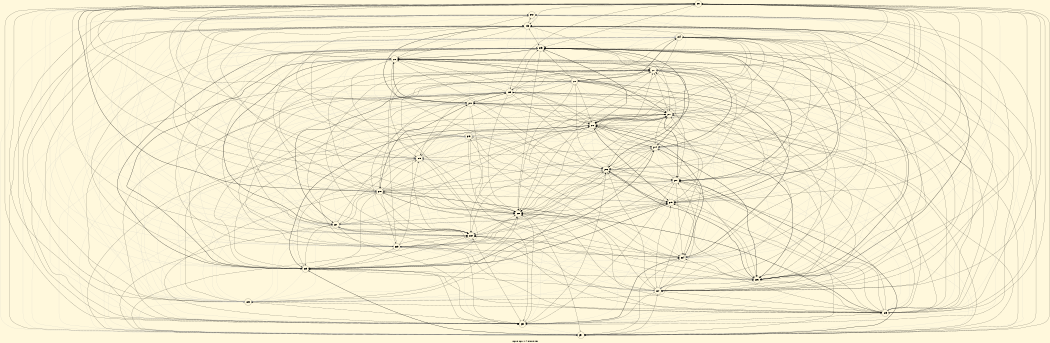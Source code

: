 digraph G {
graph [ bgcolor = cornsilk, fontname = "Helvetica-Oblique",
 fontsize = 12,
 label = "\nDigraph3 (graphviz), R. Bisdorff, 2020", size="7,7"];
n1 [shape = "circle", label = "p01"];
n2 [shape = "circle", label = "p02"];
n3 [shape = "circle", label = "p03"];
n4 [shape = "circle", label = "p04"];
n5 [shape = "circle", label = "p05"];
n6 [shape = "circle", label = "p06"];
n7 [shape = "circle", label = "p07"];
n8 [shape = "circle", label = "p08"];
n9 [shape = "circle", label = "p09"];
n10 [shape = "circle", label = "p10"];
n11 [shape = "circle", label = "p11"];
n12 [shape = "circle", label = "p12"];
n13 [shape = "circle", label = "p13"];
n14 [shape = "circle", label = "p14"];
n15 [shape = "circle", label = "p15"];
n16 [shape = "circle", label = "p16"];
n17 [shape = "circle", label = "p17"];
n18 [shape = "circle", label = "p18"];
n19 [shape = "circle", label = "p19"];
n20 [shape = "circle", label = "p20"];
n21 [shape = "circle", label = "p21"];
n22 [shape = "circle", label = "p22"];
n23 [shape = "circle", label = "p23"];
n24 [shape = "circle", label = "p24"];
n25 [shape = "circle", label = "p25"];
n26 [shape = "circle", label = "p26"];
n27 [shape = "circle", label = "p27"];
n28 [shape = "circle", label = "p28"];
n29 [shape = "circle", label = "p29"];
n30 [shape = "circle", label = "p30"];
n31 [shape = "circle", label = "p31"];
n1-> n2 [dir=both, color=grey, arrowhead=empty, arrowtail=empty] ;
n1-> n3 [dir=both, color=black, arrowhead=normal, arrowtail=empty] ;
n1-> n4 [dir=both, color=grey, arrowhead=empty, arrowtail=empty] ;
n1-> n5 [dir=both, color=black, arrowhead=normal, arrowtail=empty] ;
n1-> n6 [dir=forward, color=black] ;
n1-> n7 [dir=forward, color=black] ;
n1-> n8 [dir=both, color=grey, arrowhead=empty, arrowtail=empty] ;
n1-> n9 [dir=both, color=black, arrowhead=normal, arrowtail=empty] ;
n1-> n10 [dir=both, color=black, arrowhead=normal, arrowtail=empty] ;
n1-> n11 [dir=forward, color=black] ;
n1-> n12 [dir=forward, color=black] ;
n1-> n13 [dir=both, color=black, arrowtail=normal, arrowhead=empty] ;
n1-> n14 [dir=forward, color=black] ;
n1-> n15 [dir=forward, color=black] ;
n1-> n16 [dir=forward, color=black] ;
n1-> n17 [dir=both, color=black, arrowhead=normal, arrowtail=empty] ;
n1-> n18 [dir=both,style="setlinewidth(2)",color=black, arrowhead=normal, arrowtail=normal] ;
n1-> n19 [dir=forward, color=black] ;
n1-> n20 [dir=forward, color=black] ;
n1-> n21 [dir=both, color=grey, arrowhead=empty, arrowtail=empty] ;
n1-> n22 [dir=both, color=black, arrowhead=normal, arrowtail=empty] ;
n1-> n23 [dir=both, color=grey, arrowhead=empty, arrowtail=empty] ;
n1-> n24 [dir=both, color=grey, arrowhead=empty, arrowtail=empty] ;
n1-> n25 [dir=both, color=grey, arrowhead=empty, arrowtail=empty] ;
n1-> n26 [dir=both, color=black, arrowhead=normal, arrowtail=empty] ;
n1-> n27 [dir=both, color=black, arrowtail=normal, arrowhead=empty] ;
n1-> n28 [dir=both, color=black, arrowtail=normal, arrowhead=empty] ;
n1-> n29 [dir=both, color=black, arrowtail=normal, arrowhead=empty] ;
n1-> n30 [dir=both, color=black, arrowhead=normal, arrowtail=empty] ;
n1-> n31 [dir=both, color=black, arrowhead=normal, arrowtail=empty] ;
n2-> n3 [dir=both, color=black, arrowtail=normal, arrowhead=empty] ;
n2-> n4 [dir=both, color=grey, arrowhead=empty, arrowtail=empty] ;
n2-> n5 [dir=both, color=grey, arrowhead=empty, arrowtail=empty] ;
n2-> n6 [dir=both, color=black, arrowtail=normal, arrowhead=empty] ;
n2-> n7 [dir=both, color=grey, arrowhead=empty, arrowtail=empty] ;
n2-> n8 [dir=both, color=grey, arrowhead=empty, arrowtail=empty] ;
n2-> n9 [dir=both, color=grey, arrowhead=empty, arrowtail=empty] ;
n2-> n10 [dir=both, color=grey, arrowhead=empty, arrowtail=empty] ;
n2-> n11 [dir=both, color=grey, arrowhead=empty, arrowtail=empty] ;
n2-> n12 [dir=both, color=grey, arrowhead=empty, arrowtail=empty] ;
n2-> n13 [dir=both, color=grey, arrowhead=empty, arrowtail=empty] ;
n2-> n14 [dir=both, color=grey, arrowhead=empty, arrowtail=empty] ;
n2-> n15 [dir=both, color=grey, arrowhead=empty, arrowtail=empty] ;
n2-> n16 [dir=both, color=grey, arrowhead=empty, arrowtail=empty] ;
n2-> n17 [dir=both, color=grey, arrowhead=empty, arrowtail=empty] ;
n2-> n18 [dir=both, color=grey, arrowhead=empty, arrowtail=empty] ;
n2-> n19 [dir=both, color=grey, arrowhead=empty, arrowtail=empty] ;
n2-> n20 [dir=both, color=black, arrowhead=normal, arrowtail=empty] ;
n2-> n21 [dir=both, color=grey, arrowhead=empty, arrowtail=empty] ;
n2-> n22 [dir=both, color=grey, arrowhead=empty, arrowtail=empty] ;
n2-> n23 [dir=both, color=grey, arrowhead=empty, arrowtail=empty] ;
n2-> n24 [dir=both, color=grey, arrowhead=empty, arrowtail=empty] ;
n2-> n25 [dir=both, color=grey, arrowhead=empty, arrowtail=empty] ;
n2-> n26 [dir=both, color=grey, arrowhead=empty, arrowtail=empty] ;
n2-> n27 [dir=both, color=black, arrowtail=normal, arrowhead=empty] ;
n2-> n28 [dir=both, color=black, arrowtail=normal, arrowhead=empty] ;
n2-> n29 [dir=both, color=black, arrowtail=normal, arrowhead=empty] ;
n2-> n30 [dir=both, color=black, arrowtail=normal, arrowhead=empty] ;
n2-> n31 [dir=both, color=grey, arrowhead=empty, arrowtail=empty] ;
n3-> n4 [dir=both, color=grey, arrowhead=empty, arrowtail=empty] ;
n3-> n5 [dir=both, color=black, arrowhead=normal, arrowtail=empty] ;
n3-> n6 [dir=both, color=black, arrowhead=normal, arrowtail=empty] ;
n3-> n7 [dir=forward, color=black] ;
n3-> n8 [dir=both, color=grey, arrowhead=empty, arrowtail=empty] ;
n3-> n9 [dir=both, color=grey, arrowhead=empty, arrowtail=empty] ;
n3-> n10 [dir=both,style="setlinewidth(2)",color=black, arrowhead=normal, arrowtail=normal] ;
n3-> n11 [dir=both, color=grey, arrowhead=empty, arrowtail=empty] ;
n3-> n12 [dir=both, color=black, arrowhead=normal, arrowtail=empty] ;
n3-> n13 [dir=both, color=black, arrowtail=normal, arrowhead=empty] ;
n3-> n14 [dir=both, color=grey, arrowhead=empty, arrowtail=empty] ;
n3-> n15 [dir=both, color=black, arrowhead=normal, arrowtail=empty] ;
n3-> n16 [dir=both, color=black, arrowhead=normal, arrowtail=empty] ;
n3-> n17 [dir=both, color=black, arrowtail=normal, arrowhead=empty] ;
n3-> n18 [dir=both, color=black, arrowtail=normal, arrowhead=empty] ;
n3-> n19 [dir=both, color=grey, arrowhead=empty, arrowtail=empty] ;
n3-> n20 [dir=forward, color=black] ;
n3-> n21 [dir=both, color=grey, arrowhead=empty, arrowtail=empty] ;
n3-> n22 [dir=both, color=grey, arrowhead=empty, arrowtail=empty] ;
n3-> n23 [dir=both, color=grey, arrowhead=empty, arrowtail=empty] ;
n3-> n24 [dir=both, color=grey, arrowhead=empty, arrowtail=empty] ;
n3-> n25 [dir=both, color=grey, arrowhead=empty, arrowtail=empty] ;
n3-> n26 [dir=both,style="setlinewidth(2)",color=black, arrowhead=normal, arrowtail=normal] ;
n3-> n27 [dir=both, color=black, arrowtail=normal, arrowhead=empty] ;
n3-> n28 [dir=both, color=black, arrowtail=normal, arrowhead=empty] ;
n3-> n29 [dir=back, color=black] ;
n3-> n30 [dir=both, color=black, arrowhead=normal, arrowtail=empty] ;
n3-> n31 [dir=both, color=black, arrowhead=normal, arrowtail=empty] ;
n4-> n5 [dir=both, color=grey, arrowhead=empty, arrowtail=empty] ;
n4-> n6 [dir=both, color=grey, arrowhead=empty, arrowtail=empty] ;
n4-> n7 [dir=both, color=grey, arrowhead=empty, arrowtail=empty] ;
n4-> n8 [dir=both,style="setlinewidth(2)",color=black, arrowhead=normal, arrowtail=normal] ;
n4-> n9 [dir=both, color=black, arrowtail=normal, arrowhead=empty] ;
n4-> n10 [dir=both, color=grey, arrowhead=empty, arrowtail=empty] ;
n4-> n11 [dir=forward, color=black] ;
n4-> n12 [dir=forward, color=black] ;
n4-> n13 [dir=both, color=grey, arrowhead=empty, arrowtail=empty] ;
n4-> n14 [dir=both, color=grey, arrowhead=empty, arrowtail=empty] ;
n4-> n15 [dir=both, color=grey, arrowhead=empty, arrowtail=empty] ;
n4-> n16 [dir=forward, color=black] ;
n4-> n17 [dir=both, color=black, arrowhead=normal, arrowtail=empty] ;
n4-> n18 [dir=both, color=grey, arrowhead=empty, arrowtail=empty] ;
n4-> n19 [dir=both, color=black, arrowhead=normal, arrowtail=empty] ;
n4-> n20 [dir=forward, color=black] ;
n4-> n21 [dir=both, color=grey, arrowhead=empty, arrowtail=empty] ;
n4-> n22 [dir=both, color=grey, arrowhead=empty, arrowtail=empty] ;
n4-> n23 [dir=both, color=grey, arrowhead=empty, arrowtail=empty] ;
n4-> n24 [dir=forward, color=black] ;
n4-> n25 [dir=forward, color=black] ;
n4-> n26 [dir=forward, color=black] ;
n4-> n27 [dir=both, color=black, arrowtail=normal, arrowhead=empty] ;
n4-> n28 [dir=both, color=grey, arrowhead=empty, arrowtail=empty] ;
n4-> n29 [dir=both, color=grey, arrowhead=empty, arrowtail=empty] ;
n4-> n30 [dir=forward, color=black] ;
n4-> n31 [dir=forward, color=black] ;
n5-> n6 [dir=both,style="setlinewidth(2)",color=black, arrowhead=normal, arrowtail=normal] ;
n5-> n7 [dir=both, color=black, arrowhead=normal, arrowtail=empty] ;
n5-> n8 [dir=back, color=black] ;
n5-> n9 [dir=both, color=black, arrowtail=normal, arrowhead=empty] ;
n5-> n10 [dir=both, color=grey, arrowhead=empty, arrowtail=empty] ;
n5-> n11 [dir=both, color=black, arrowhead=normal, arrowtail=empty] ;
n5-> n12 [dir=both,style="setlinewidth(2)",color=black, arrowhead=normal, arrowtail=normal] ;
n5-> n13 [dir=both, color=grey, arrowhead=empty, arrowtail=empty] ;
n5-> n14 [dir=both, color=black, arrowhead=normal, arrowtail=empty] ;
n5-> n15 [dir=both, color=black, arrowhead=normal, arrowtail=empty] ;
n5-> n16 [dir=both,style="setlinewidth(2)",color=black, arrowhead=normal, arrowtail=normal] ;
n5-> n17 [dir=both,style="setlinewidth(2)",color=black, arrowhead=normal, arrowtail=normal] ;
n5-> n18 [dir=both, color=black, arrowtail=normal, arrowhead=empty] ;
n5-> n19 [dir=both,style="setlinewidth(2)",color=black, arrowhead=normal, arrowtail=normal] ;
n5-> n20 [dir=forward, color=black] ;
n5-> n21 [dir=back, color=black] ;
n5-> n22 [dir=forward, color=black] ;
n5-> n23 [dir=both, color=black, arrowtail=normal, arrowhead=empty] ;
n5-> n24 [dir=both, color=grey, arrowhead=empty, arrowtail=empty] ;
n5-> n25 [dir=both,style="setlinewidth(2)",color=black, arrowhead=normal, arrowtail=normal] ;
n5-> n26 [dir=both,style="setlinewidth(2)",color=black, arrowhead=normal, arrowtail=normal] ;
n5-> n27 [dir=both, color=black, arrowtail=normal, arrowhead=empty] ;
n5-> n28 [dir=both, color=grey, arrowhead=empty, arrowtail=empty] ;
n5-> n29 [dir=both, color=black, arrowtail=normal, arrowhead=empty] ;
n5-> n30 [dir=both, color=grey, arrowhead=empty, arrowtail=empty] ;
n5-> n31 [dir=both, color=grey, arrowhead=empty, arrowtail=empty] ;
n6-> n7 [dir=forward, color=black] ;
n6-> n8 [dir=both, color=black, arrowtail=normal, arrowhead=empty] ;
n6-> n9 [dir=back, color=black] ;
n6-> n10 [dir=both,style="setlinewidth(2)",color=black, arrowhead=normal, arrowtail=normal] ;
n6-> n11 [dir=both,style="setlinewidth(2)",color=black, arrowhead=normal, arrowtail=normal] ;
n6-> n12 [dir=both, color=black, arrowhead=normal, arrowtail=empty] ;
n6-> n13 [dir=both, color=grey, arrowhead=empty, arrowtail=empty] ;
n6-> n14 [dir=both,style="setlinewidth(2)",color=black, arrowhead=normal, arrowtail=normal] ;
n6-> n15 [dir=both, color=grey, arrowhead=empty, arrowtail=empty] ;
n6-> n16 [dir=both, color=black, arrowhead=normal, arrowtail=empty] ;
n6-> n17 [dir=both, color=black, arrowhead=normal, arrowtail=empty] ;
n6-> n18 [dir=back, color=black] ;
n6-> n19 [dir=both, color=black, arrowhead=normal, arrowtail=empty] ;
n6-> n20 [dir=forward, color=black] ;
n6-> n21 [dir=both,style="setlinewidth(2)",color=black, arrowhead=normal, arrowtail=normal] ;
n6-> n22 [dir=forward, color=black] ;
n6-> n23 [dir=both, color=grey, arrowhead=empty, arrowtail=empty] ;
n6-> n24 [dir=both, color=grey, arrowhead=empty, arrowtail=empty] ;
n6-> n25 [dir=both,style="setlinewidth(2)",color=black, arrowhead=normal, arrowtail=normal] ;
n6-> n26 [dir=both, color=black, arrowhead=normal, arrowtail=empty] ;
n6-> n27 [dir=both, color=black, arrowtail=normal, arrowhead=empty] ;
n6-> n28 [dir=both, color=grey, arrowhead=empty, arrowtail=empty] ;
n6-> n29 [dir=both, color=black, arrowtail=normal, arrowhead=empty] ;
n6-> n30 [dir=both, color=grey, arrowhead=empty, arrowtail=empty] ;
n6-> n31 [dir=both, color=grey, arrowhead=empty, arrowtail=empty] ;
n7-> n8 [dir=back, color=black] ;
n7-> n9 [dir=both, color=black, arrowtail=normal, arrowhead=empty] ;
n7-> n10 [dir=both, color=black, arrowtail=normal, arrowhead=empty] ;
n7-> n11 [dir=both, color=black, arrowtail=normal, arrowhead=empty] ;
n7-> n12 [dir=back, color=black] ;
n7-> n13 [dir=both, color=grey, arrowhead=empty, arrowtail=empty] ;
n7-> n14 [dir=both,style="setlinewidth(2)",color=black, arrowhead=normal, arrowtail=normal] ;
n7-> n15 [dir=both, color=black, arrowhead=normal, arrowtail=empty] ;
n7-> n16 [dir=both, color=black, arrowtail=normal, arrowhead=empty] ;
n7-> n17 [dir=both, color=grey, arrowhead=empty, arrowtail=empty] ;
n7-> n18 [dir=back, color=black] ;
n7-> n19 [dir=both, color=black, arrowtail=normal, arrowhead=empty] ;
n7-> n20 [dir=both, color=black, arrowhead=normal, arrowtail=empty] ;
n7-> n21 [dir=both, color=black, arrowtail=normal, arrowhead=empty] ;
n7-> n22 [dir=both, color=black, arrowhead=normal, arrowtail=empty] ;
n7-> n23 [dir=back, color=black] ;
n7-> n24 [dir=both, color=black, arrowtail=normal, arrowhead=empty] ;
n7-> n25 [dir=both, color=black, arrowtail=normal, arrowhead=empty] ;
n7-> n26 [dir=both, color=black, arrowtail=normal, arrowhead=empty] ;
n7-> n27 [dir=back, color=black] ;
n7-> n28 [dir=both, color=grey, arrowhead=empty, arrowtail=empty] ;
n7-> n29 [dir=back, color=black] ;
n7-> n30 [dir=both, color=grey, arrowhead=empty, arrowtail=empty] ;
n7-> n31 [dir=both, color=grey, arrowhead=empty, arrowtail=empty] ;
n8-> n9 [dir=both, color=grey, arrowhead=empty, arrowtail=empty] ;
n8-> n10 [dir=both, color=grey, arrowhead=empty, arrowtail=empty] ;
n8-> n11 [dir=forward, color=black] ;
n8-> n12 [dir=forward, color=black] ;
n8-> n13 [dir=both, color=grey, arrowhead=empty, arrowtail=empty] ;
n8-> n14 [dir=both, color=grey, arrowhead=empty, arrowtail=empty] ;
n8-> n15 [dir=both, color=grey, arrowhead=empty, arrowtail=empty] ;
n8-> n16 [dir=both, color=black, arrowhead=normal, arrowtail=empty] ;
n8-> n17 [dir=both, color=black, arrowhead=normal, arrowtail=empty] ;
n8-> n18 [dir=both, color=grey, arrowhead=empty, arrowtail=empty] ;
n8-> n19 [dir=forward, color=black] ;
n8-> n20 [dir=forward, color=black] ;
n8-> n21 [dir=both, color=grey, arrowhead=empty, arrowtail=empty] ;
n8-> n22 [dir=forward, color=black] ;
n8-> n23 [dir=forward, color=black] ;
n8-> n24 [dir=both,style="setlinewidth(2)",color=black, arrowhead=normal, arrowtail=normal] ;
n8-> n25 [dir=forward, color=black] ;
n8-> n26 [dir=both, color=grey, arrowhead=empty, arrowtail=empty] ;
n8-> n27 [dir=both, color=grey, arrowhead=empty, arrowtail=empty] ;
n8-> n28 [dir=both, color=grey, arrowhead=empty, arrowtail=empty] ;
n8-> n29 [dir=both, color=grey, arrowhead=empty, arrowtail=empty] ;
n8-> n30 [dir=both, color=black, arrowhead=normal, arrowtail=empty] ;
n8-> n31 [dir=both, color=black, arrowhead=normal, arrowtail=empty] ;
n9-> n10 [dir=both,style="setlinewidth(2)",color=black, arrowhead=normal, arrowtail=normal] ;
n9-> n11 [dir=forward, color=black] ;
n9-> n12 [dir=forward, color=black] ;
n9-> n13 [dir=both, color=grey, arrowhead=empty, arrowtail=empty] ;
n9-> n14 [dir=both, color=black, arrowhead=normal, arrowtail=empty] ;
n9-> n15 [dir=both, color=black, arrowhead=normal, arrowtail=empty] ;
n9-> n16 [dir=forward, color=black] ;
n9-> n17 [dir=both, color=grey, arrowhead=empty, arrowtail=empty] ;
n9-> n18 [dir=both, color=black, arrowtail=normal, arrowhead=empty] ;
n9-> n19 [dir=both, color=grey, arrowhead=empty, arrowtail=empty] ;
n9-> n20 [dir=forward, color=black] ;
n9-> n21 [dir=both,style="setlinewidth(2)",color=black, arrowhead=normal, arrowtail=normal] ;
n9-> n22 [dir=both, color=black, arrowhead=normal, arrowtail=empty] ;
n9-> n23 [dir=both, color=black, arrowtail=normal, arrowhead=empty] ;
n9-> n24 [dir=both, color=grey, arrowhead=empty, arrowtail=empty] ;
n9-> n25 [dir=both, color=grey, arrowhead=empty, arrowtail=empty] ;
n9-> n26 [dir=forward, color=black] ;
n9-> n27 [dir=both, color=black, arrowtail=normal, arrowhead=empty] ;
n9-> n28 [dir=both, color=grey, arrowhead=empty, arrowtail=empty] ;
n9-> n29 [dir=back, color=black] ;
n9-> n30 [dir=both, color=black, arrowhead=normal, arrowtail=empty] ;
n9-> n31 [dir=both, color=grey, arrowhead=empty, arrowtail=empty] ;
n10-> n11 [dir=both, color=black, arrowhead=normal, arrowtail=empty] ;
n10-> n12 [dir=both, color=black, arrowhead=normal, arrowtail=empty] ;
n10-> n13 [dir=both, color=grey, arrowhead=empty, arrowtail=empty] ;
n10-> n14 [dir=both, color=black, arrowhead=normal, arrowtail=empty] ;
n10-> n15 [dir=forward, color=black] ;
n10-> n16 [dir=both, color=black, arrowhead=normal, arrowtail=empty] ;
n10-> n17 [dir=both, color=grey, arrowhead=empty, arrowtail=empty] ;
n10-> n18 [dir=both,style="setlinewidth(2)",color=black, arrowhead=normal, arrowtail=normal] ;
n10-> n19 [dir=both, color=grey, arrowhead=empty, arrowtail=empty] ;
n10-> n20 [dir=forward, color=black] ;
n10-> n21 [dir=both, color=grey, arrowhead=empty, arrowtail=empty] ;
n10-> n22 [dir=both, color=black, arrowhead=normal, arrowtail=empty] ;
n10-> n23 [dir=both, color=grey, arrowhead=empty, arrowtail=empty] ;
n10-> n24 [dir=both, color=grey, arrowhead=empty, arrowtail=empty] ;
n10-> n25 [dir=both, color=black, arrowhead=normal, arrowtail=empty] ;
n10-> n26 [dir=both, color=black, arrowhead=normal, arrowtail=empty] ;
n10-> n27 [dir=back, color=black] ;
n10-> n28 [dir=both, color=grey, arrowhead=empty, arrowtail=empty] ;
n10-> n29 [dir=both, color=black, arrowtail=normal, arrowhead=empty] ;
n10-> n30 [dir=both, color=grey, arrowhead=empty, arrowtail=empty] ;
n10-> n31 [dir=both, color=grey, arrowhead=empty, arrowtail=empty] ;
n11-> n12 [dir=both,style="setlinewidth(2)",color=black, arrowhead=normal, arrowtail=normal] ;
n11-> n13 [dir=both, color=black, arrowtail=normal, arrowhead=empty] ;
n11-> n14 [dir=both, color=black, arrowtail=normal, arrowhead=empty] ;
n11-> n15 [dir=both, color=black, arrowtail=normal, arrowhead=empty] ;
n11-> n16 [dir=both, color=grey, arrowhead=empty, arrowtail=empty] ;
n11-> n17 [dir=both,style="setlinewidth(2)",color=black, arrowhead=normal, arrowtail=normal] ;
n11-> n18 [dir=back, color=black] ;
n11-> n19 [dir=back, color=black] ;
n11-> n20 [dir=both, color=black, arrowhead=normal, arrowtail=empty] ;
n11-> n21 [dir=both, color=black, arrowtail=normal, arrowhead=empty] ;
n11-> n22 [dir=forward, color=black] ;
n11-> n23 [dir=both, color=grey, arrowhead=empty, arrowtail=empty] ;
n11-> n24 [dir=both, color=grey, arrowhead=empty, arrowtail=empty] ;
n11-> n25 [dir=both, color=black, arrowtail=normal, arrowhead=empty] ;
n11-> n26 [dir=both, color=grey, arrowhead=empty, arrowtail=empty] ;
n11-> n27 [dir=both, color=black, arrowtail=normal, arrowhead=empty] ;
n11-> n28 [dir=both, color=black, arrowtail=normal, arrowhead=empty] ;
n11-> n29 [dir=both, color=black, arrowtail=normal, arrowhead=empty] ;
n11-> n30 [dir=both, color=grey, arrowhead=empty, arrowtail=empty] ;
n11-> n31 [dir=both, color=black, arrowhead=normal, arrowtail=empty] ;
n12-> n13 [dir=both, color=grey, arrowhead=empty, arrowtail=empty] ;
n12-> n14 [dir=both, color=black, arrowtail=normal, arrowhead=empty] ;
n12-> n15 [dir=both, color=grey, arrowhead=empty, arrowtail=empty] ;
n12-> n16 [dir=both, color=grey, arrowhead=empty, arrowtail=empty] ;
n12-> n17 [dir=both, color=black, arrowtail=normal, arrowhead=empty] ;
n12-> n18 [dir=back, color=black] ;
n12-> n19 [dir=both,style="setlinewidth(2)",color=black, arrowhead=normal, arrowtail=normal] ;
n12-> n20 [dir=forward, color=black] ;
n12-> n21 [dir=back, color=black] ;
n12-> n22 [dir=both, color=black, arrowhead=normal, arrowtail=empty] ;
n12-> n23 [dir=both, color=black, arrowtail=normal, arrowhead=empty] ;
n12-> n24 [dir=both,style="setlinewidth(2)",color=black, arrowhead=normal, arrowtail=normal] ;
n12-> n25 [dir=both,style="setlinewidth(2)",color=black, arrowhead=normal, arrowtail=normal] ;
n12-> n26 [dir=both,style="setlinewidth(2)",color=black, arrowhead=normal, arrowtail=normal] ;
n12-> n27 [dir=both, color=black, arrowtail=normal, arrowhead=empty] ;
n12-> n28 [dir=both, color=grey, arrowhead=empty, arrowtail=empty] ;
n12-> n29 [dir=both, color=black, arrowtail=normal, arrowhead=empty] ;
n12-> n30 [dir=both, color=grey, arrowhead=empty, arrowtail=empty] ;
n12-> n31 [dir=both, color=black, arrowhead=normal, arrowtail=empty] ;
n13-> n14 [dir=both, color=grey, arrowhead=empty, arrowtail=empty] ;
n13-> n15 [dir=both, color=grey, arrowhead=empty, arrowtail=empty] ;
n13-> n16 [dir=both, color=grey, arrowhead=empty, arrowtail=empty] ;
n13-> n17 [dir=both, color=black, arrowhead=normal, arrowtail=empty] ;
n13-> n18 [dir=both, color=grey, arrowhead=empty, arrowtail=empty] ;
n13-> n19 [dir=both, color=grey, arrowhead=empty, arrowtail=empty] ;
n13-> n20 [dir=forward, color=black] ;
n13-> n21 [dir=both, color=grey, arrowhead=empty, arrowtail=empty] ;
n13-> n22 [dir=both, color=grey, arrowhead=empty, arrowtail=empty] ;
n13-> n23 [dir=both, color=grey, arrowhead=empty, arrowtail=empty] ;
n13-> n24 [dir=forward, color=black] ;
n13-> n25 [dir=both, color=grey, arrowhead=empty, arrowtail=empty] ;
n13-> n26 [dir=both, color=black, arrowhead=normal, arrowtail=empty] ;
n13-> n27 [dir=both, color=black, arrowtail=normal, arrowhead=empty] ;
n13-> n28 [dir=both, color=grey, arrowhead=empty, arrowtail=empty] ;
n13-> n29 [dir=both, color=grey, arrowhead=empty, arrowtail=empty] ;
n13-> n30 [dir=forward, color=black] ;
n13-> n31 [dir=forward, color=black] ;
n14-> n15 [dir=forward, color=black] ;
n14-> n16 [dir=both, color=black, arrowhead=normal, arrowtail=empty] ;
n14-> n17 [dir=both, color=grey, arrowhead=empty, arrowtail=empty] ;
n14-> n18 [dir=both, color=black, arrowtail=normal, arrowhead=empty] ;
n14-> n19 [dir=both, color=grey, arrowhead=empty, arrowtail=empty] ;
n14-> n20 [dir=forward, color=black] ;
n14-> n21 [dir=both, color=grey, arrowhead=empty, arrowtail=empty] ;
n14-> n22 [dir=forward, color=black] ;
n14-> n23 [dir=both, color=black, arrowtail=normal, arrowhead=empty] ;
n14-> n24 [dir=both, color=black, arrowhead=normal, arrowtail=empty] ;
n14-> n25 [dir=both,style="setlinewidth(2)",color=black, arrowhead=normal, arrowtail=normal] ;
n14-> n26 [dir=both,style="setlinewidth(2)",color=black, arrowhead=normal, arrowtail=normal] ;
n14-> n27 [dir=both, color=grey, arrowhead=empty, arrowtail=empty] ;
n14-> n28 [dir=both, color=grey, arrowhead=empty, arrowtail=empty] ;
n14-> n29 [dir=both, color=grey, arrowhead=empty, arrowtail=empty] ;
n14-> n30 [dir=both, color=grey, arrowhead=empty, arrowtail=empty] ;
n14-> n31 [dir=both, color=grey, arrowhead=empty, arrowtail=empty] ;
n15-> n16 [dir=both, color=grey, arrowhead=empty, arrowtail=empty] ;
n15-> n17 [dir=both, color=grey, arrowhead=empty, arrowtail=empty] ;
n15-> n18 [dir=both, color=black, arrowtail=normal, arrowhead=empty] ;
n15-> n19 [dir=both, color=grey, arrowhead=empty, arrowtail=empty] ;
n15-> n20 [dir=both, color=black, arrowhead=normal, arrowtail=empty] ;
n15-> n21 [dir=back, color=black] ;
n15-> n22 [dir=both, color=grey, arrowhead=empty, arrowtail=empty] ;
n15-> n23 [dir=back, color=black] ;
n15-> n24 [dir=both, color=grey, arrowhead=empty, arrowtail=empty] ;
n15-> n25 [dir=both, color=black, arrowtail=normal, arrowhead=empty] ;
n15-> n26 [dir=both, color=grey, arrowhead=empty, arrowtail=empty] ;
n15-> n27 [dir=both, color=grey, arrowhead=empty, arrowtail=empty] ;
n15-> n28 [dir=both, color=grey, arrowhead=empty, arrowtail=empty] ;
n15-> n29 [dir=back, color=black] ;
n15-> n30 [dir=both, color=grey, arrowhead=empty, arrowtail=empty] ;
n15-> n31 [dir=both, color=grey, arrowhead=empty, arrowtail=empty] ;
n16-> n17 [dir=both, color=black, arrowhead=normal, arrowtail=empty] ;
n16-> n18 [dir=back, color=black] ;
n16-> n19 [dir=both,style="setlinewidth(2)",color=black, arrowhead=normal, arrowtail=normal] ;
n16-> n20 [dir=forward, color=black] ;
n16-> n21 [dir=both, color=grey, arrowhead=empty, arrowtail=empty] ;
n16-> n22 [dir=both, color=black, arrowhead=normal, arrowtail=empty] ;
n16-> n23 [dir=both, color=black, arrowtail=normal, arrowhead=empty] ;
n16-> n24 [dir=both, color=grey, arrowhead=empty, arrowtail=empty] ;
n16-> n25 [dir=both, color=grey, arrowhead=empty, arrowtail=empty] ;
n16-> n26 [dir=both,style="setlinewidth(2)",color=black, arrowhead=normal, arrowtail=normal] ;
n16-> n27 [dir=both, color=black, arrowtail=normal, arrowhead=empty] ;
n16-> n28 [dir=both, color=black, arrowtail=normal, arrowhead=empty] ;
n16-> n29 [dir=both, color=black, arrowtail=normal, arrowhead=empty] ;
n16-> n30 [dir=both, color=black, arrowtail=normal, arrowhead=empty] ;
n16-> n31 [dir=both, color=grey, arrowhead=empty, arrowtail=empty] ;
n17-> n18 [dir=both, color=black, arrowtail=normal, arrowhead=empty] ;
n17-> n19 [dir=both, color=grey, arrowhead=empty, arrowtail=empty] ;
n17-> n20 [dir=forward, color=black] ;
n17-> n21 [dir=both, color=grey, arrowhead=empty, arrowtail=empty] ;
n17-> n22 [dir=both, color=grey, arrowhead=empty, arrowtail=empty] ;
n17-> n23 [dir=both, color=grey, arrowhead=empty, arrowtail=empty] ;
n17-> n24 [dir=both, color=black, arrowhead=normal, arrowtail=empty] ;
n17-> n25 [dir=both, color=black, arrowhead=normal, arrowtail=empty] ;
n17-> n26 [dir=both, color=black, arrowhead=normal, arrowtail=empty] ;
n17-> n27 [dir=both, color=black, arrowtail=normal, arrowhead=empty] ;
n17-> n28 [dir=both, color=grey, arrowhead=empty, arrowtail=empty] ;
n17-> n29 [dir=both, color=black, arrowtail=normal, arrowhead=empty] ;
n17-> n30 [dir=both, color=black, arrowhead=normal, arrowtail=empty] ;
n17-> n31 [dir=both,style="setlinewidth(2)",color=black, arrowhead=normal, arrowtail=normal] ;
n18-> n19 [dir=both, color=black, arrowhead=normal, arrowtail=empty] ;
n18-> n20 [dir=forward, color=black] ;
n18-> n21 [dir=both, color=black, arrowhead=normal, arrowtail=empty] ;
n18-> n22 [dir=forward, color=black] ;
n18-> n23 [dir=forward, color=black] ;
n18-> n24 [dir=both, color=black, arrowhead=normal, arrowtail=empty] ;
n18-> n25 [dir=both, color=black, arrowhead=normal, arrowtail=empty] ;
n18-> n26 [dir=both, color=black, arrowhead=normal, arrowtail=empty] ;
n18-> n27 [dir=both, color=grey, arrowhead=empty, arrowtail=empty] ;
n18-> n28 [dir=both, color=grey, arrowhead=empty, arrowtail=empty] ;
n18-> n29 [dir=both,style="setlinewidth(2)",color=black, arrowhead=normal, arrowtail=normal] ;
n18-> n30 [dir=both, color=black, arrowhead=normal, arrowtail=empty] ;
n18-> n31 [dir=both, color=grey, arrowhead=empty, arrowtail=empty] ;
n19-> n20 [dir=both, color=black, arrowhead=normal, arrowtail=empty] ;
n19-> n21 [dir=both, color=black, arrowtail=normal, arrowhead=empty] ;
n19-> n22 [dir=both, color=black, arrowhead=normal, arrowtail=empty] ;
n19-> n23 [dir=both, color=black, arrowtail=normal, arrowhead=empty] ;
n19-> n24 [dir=both, color=grey, arrowhead=empty, arrowtail=empty] ;
n19-> n25 [dir=both,style="setlinewidth(2)",color=black, arrowhead=normal, arrowtail=normal] ;
n19-> n26 [dir=both, color=black, arrowtail=normal, arrowhead=empty] ;
n19-> n27 [dir=both, color=black, arrowtail=normal, arrowhead=empty] ;
n19-> n28 [dir=both, color=grey, arrowhead=empty, arrowtail=empty] ;
n19-> n29 [dir=back, color=black] ;
n19-> n30 [dir=both, color=grey, arrowhead=empty, arrowtail=empty] ;
n19-> n31 [dir=both, color=black, arrowhead=normal, arrowtail=empty] ;
n20-> n21 [dir=back, color=black] ;
n20-> n22 [dir=both, color=grey, arrowhead=empty, arrowtail=empty] ;
n20-> n23 [dir=back, color=black] ;
n20-> n24 [dir=back, color=black] ;
n20-> n25 [dir=both, color=black, arrowtail=normal, arrowhead=empty] ;
n20-> n26 [dir=back, color=black] ;
n20-> n27 [dir=back, color=black] ;
n20-> n28 [dir=back, color=black] ;
n20-> n29 [dir=back, color=black] ;
n20-> n30 [dir=both, color=black, arrowtail=normal, arrowhead=empty] ;
n20-> n31 [dir=both, color=black, arrowtail=normal, arrowhead=empty] ;
n21-> n22 [dir=forward, color=black] ;
n21-> n23 [dir=both, color=grey, arrowhead=empty, arrowtail=empty] ;
n21-> n24 [dir=both, color=black, arrowhead=normal, arrowtail=empty] ;
n21-> n25 [dir=forward, color=black] ;
n21-> n26 [dir=both, color=grey, arrowhead=empty, arrowtail=empty] ;
n21-> n27 [dir=both, color=grey, arrowhead=empty, arrowtail=empty] ;
n21-> n28 [dir=both, color=grey, arrowhead=empty, arrowtail=empty] ;
n21-> n29 [dir=both, color=black, arrowhead=normal, arrowtail=empty] ;
n21-> n30 [dir=both, color=black, arrowhead=normal, arrowtail=empty] ;
n21-> n31 [dir=both, color=black, arrowhead=normal, arrowtail=empty] ;
n22-> n23 [dir=both, color=black, arrowtail=normal, arrowhead=empty] ;
n22-> n24 [dir=both, color=black, arrowtail=normal, arrowhead=empty] ;
n22-> n25 [dir=both, color=black, arrowtail=normal, arrowhead=empty] ;
n22-> n26 [dir=both, color=black, arrowtail=normal, arrowhead=empty] ;
n22-> n27 [dir=back, color=black] ;
n22-> n28 [dir=both, color=grey, arrowhead=empty, arrowtail=empty] ;
n22-> n29 [dir=back, color=black] ;
n22-> n30 [dir=both, color=black, arrowtail=normal, arrowhead=empty] ;
n22-> n31 [dir=both, color=black, arrowtail=normal, arrowhead=empty] ;
n23-> n24 [dir=both, color=black, arrowhead=normal, arrowtail=empty] ;
n23-> n25 [dir=both, color=black, arrowhead=normal, arrowtail=empty] ;
n23-> n26 [dir=both, color=grey, arrowhead=empty, arrowtail=empty] ;
n23-> n27 [dir=both, color=grey, arrowhead=empty, arrowtail=empty] ;
n23-> n28 [dir=both, color=grey, arrowhead=empty, arrowtail=empty] ;
n23-> n29 [dir=back, color=black] ;
n23-> n30 [dir=forward, color=black] ;
n23-> n31 [dir=both, color=grey, arrowhead=empty, arrowtail=empty] ;
n24-> n25 [dir=both, color=grey, arrowhead=empty, arrowtail=empty] ;
n24-> n26 [dir=both, color=grey, arrowhead=empty, arrowtail=empty] ;
n24-> n27 [dir=both, color=grey, arrowhead=empty, arrowtail=empty] ;
n24-> n28 [dir=both, color=grey, arrowhead=empty, arrowtail=empty] ;
n24-> n29 [dir=both, color=black, arrowtail=normal, arrowhead=empty] ;
n24-> n30 [dir=both,style="setlinewidth(2)",color=black, arrowhead=normal, arrowtail=normal] ;
n24-> n31 [dir=both, color=black, arrowhead=normal, arrowtail=empty] ;
n25-> n26 [dir=both, color=black, arrowhead=normal, arrowtail=empty] ;
n25-> n27 [dir=both, color=black, arrowtail=normal, arrowhead=empty] ;
n25-> n28 [dir=both, color=grey, arrowhead=empty, arrowtail=empty] ;
n25-> n29 [dir=both, color=black, arrowtail=normal, arrowhead=empty] ;
n25-> n30 [dir=both, color=black, arrowhead=normal, arrowtail=empty] ;
n25-> n31 [dir=both,style="setlinewidth(2)",color=black, arrowhead=normal, arrowtail=normal] ;
n26-> n27 [dir=both, color=grey, arrowhead=empty, arrowtail=empty] ;
n26-> n28 [dir=both, color=black, arrowtail=normal, arrowhead=empty] ;
n26-> n29 [dir=back, color=black] ;
n26-> n30 [dir=both, color=grey, arrowhead=empty, arrowtail=empty] ;
n26-> n31 [dir=both, color=grey, arrowhead=empty, arrowtail=empty] ;
n27-> n28 [dir=both, color=grey, arrowhead=empty, arrowtail=empty] ;
n27-> n29 [dir=both, color=black, arrowtail=normal, arrowhead=empty] ;
n27-> n30 [dir=both, color=black, arrowhead=normal, arrowtail=empty] ;
n27-> n31 [dir=both, color=black, arrowhead=normal, arrowtail=empty] ;
n28-> n29 [dir=both, color=black, arrowtail=normal, arrowhead=empty] ;
n28-> n30 [dir=both, color=black, arrowhead=normal, arrowtail=empty] ;
n28-> n31 [dir=both, color=grey, arrowhead=empty, arrowtail=empty] ;
n29-> n30 [dir=both, color=black, arrowhead=normal, arrowtail=empty] ;
n29-> n31 [dir=both, color=grey, arrowhead=empty, arrowtail=empty] ;
n30-> n31 [dir=both, color=grey, arrowhead=empty, arrowtail=empty] ;
}
